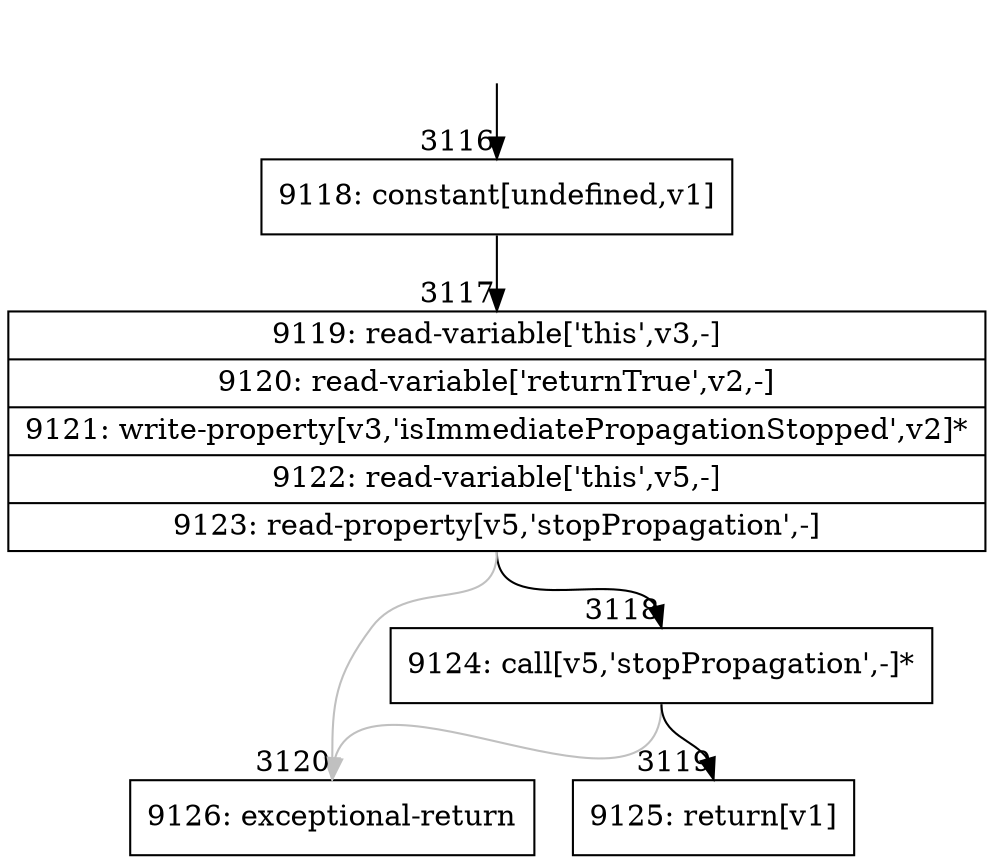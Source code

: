 digraph {
rankdir="TD"
BB_entry191[shape=none,label=""];
BB_entry191 -> BB3116 [tailport=s, headport=n, headlabel="    3116"]
BB3116 [shape=record label="{9118: constant[undefined,v1]}" ] 
BB3116 -> BB3117 [tailport=s, headport=n, headlabel="      3117"]
BB3117 [shape=record label="{9119: read-variable['this',v3,-]|9120: read-variable['returnTrue',v2,-]|9121: write-property[v3,'isImmediatePropagationStopped',v2]*|9122: read-variable['this',v5,-]|9123: read-property[v5,'stopPropagation',-]}" ] 
BB3117 -> BB3118 [tailport=s, headport=n, headlabel="      3118"]
BB3117 -> BB3120 [tailport=s, headport=n, color=gray, headlabel="      3120"]
BB3118 [shape=record label="{9124: call[v5,'stopPropagation',-]*}" ] 
BB3118 -> BB3119 [tailport=s, headport=n, headlabel="      3119"]
BB3118 -> BB3120 [tailport=s, headport=n, color=gray]
BB3119 [shape=record label="{9125: return[v1]}" ] 
BB3120 [shape=record label="{9126: exceptional-return}" ] 
}
